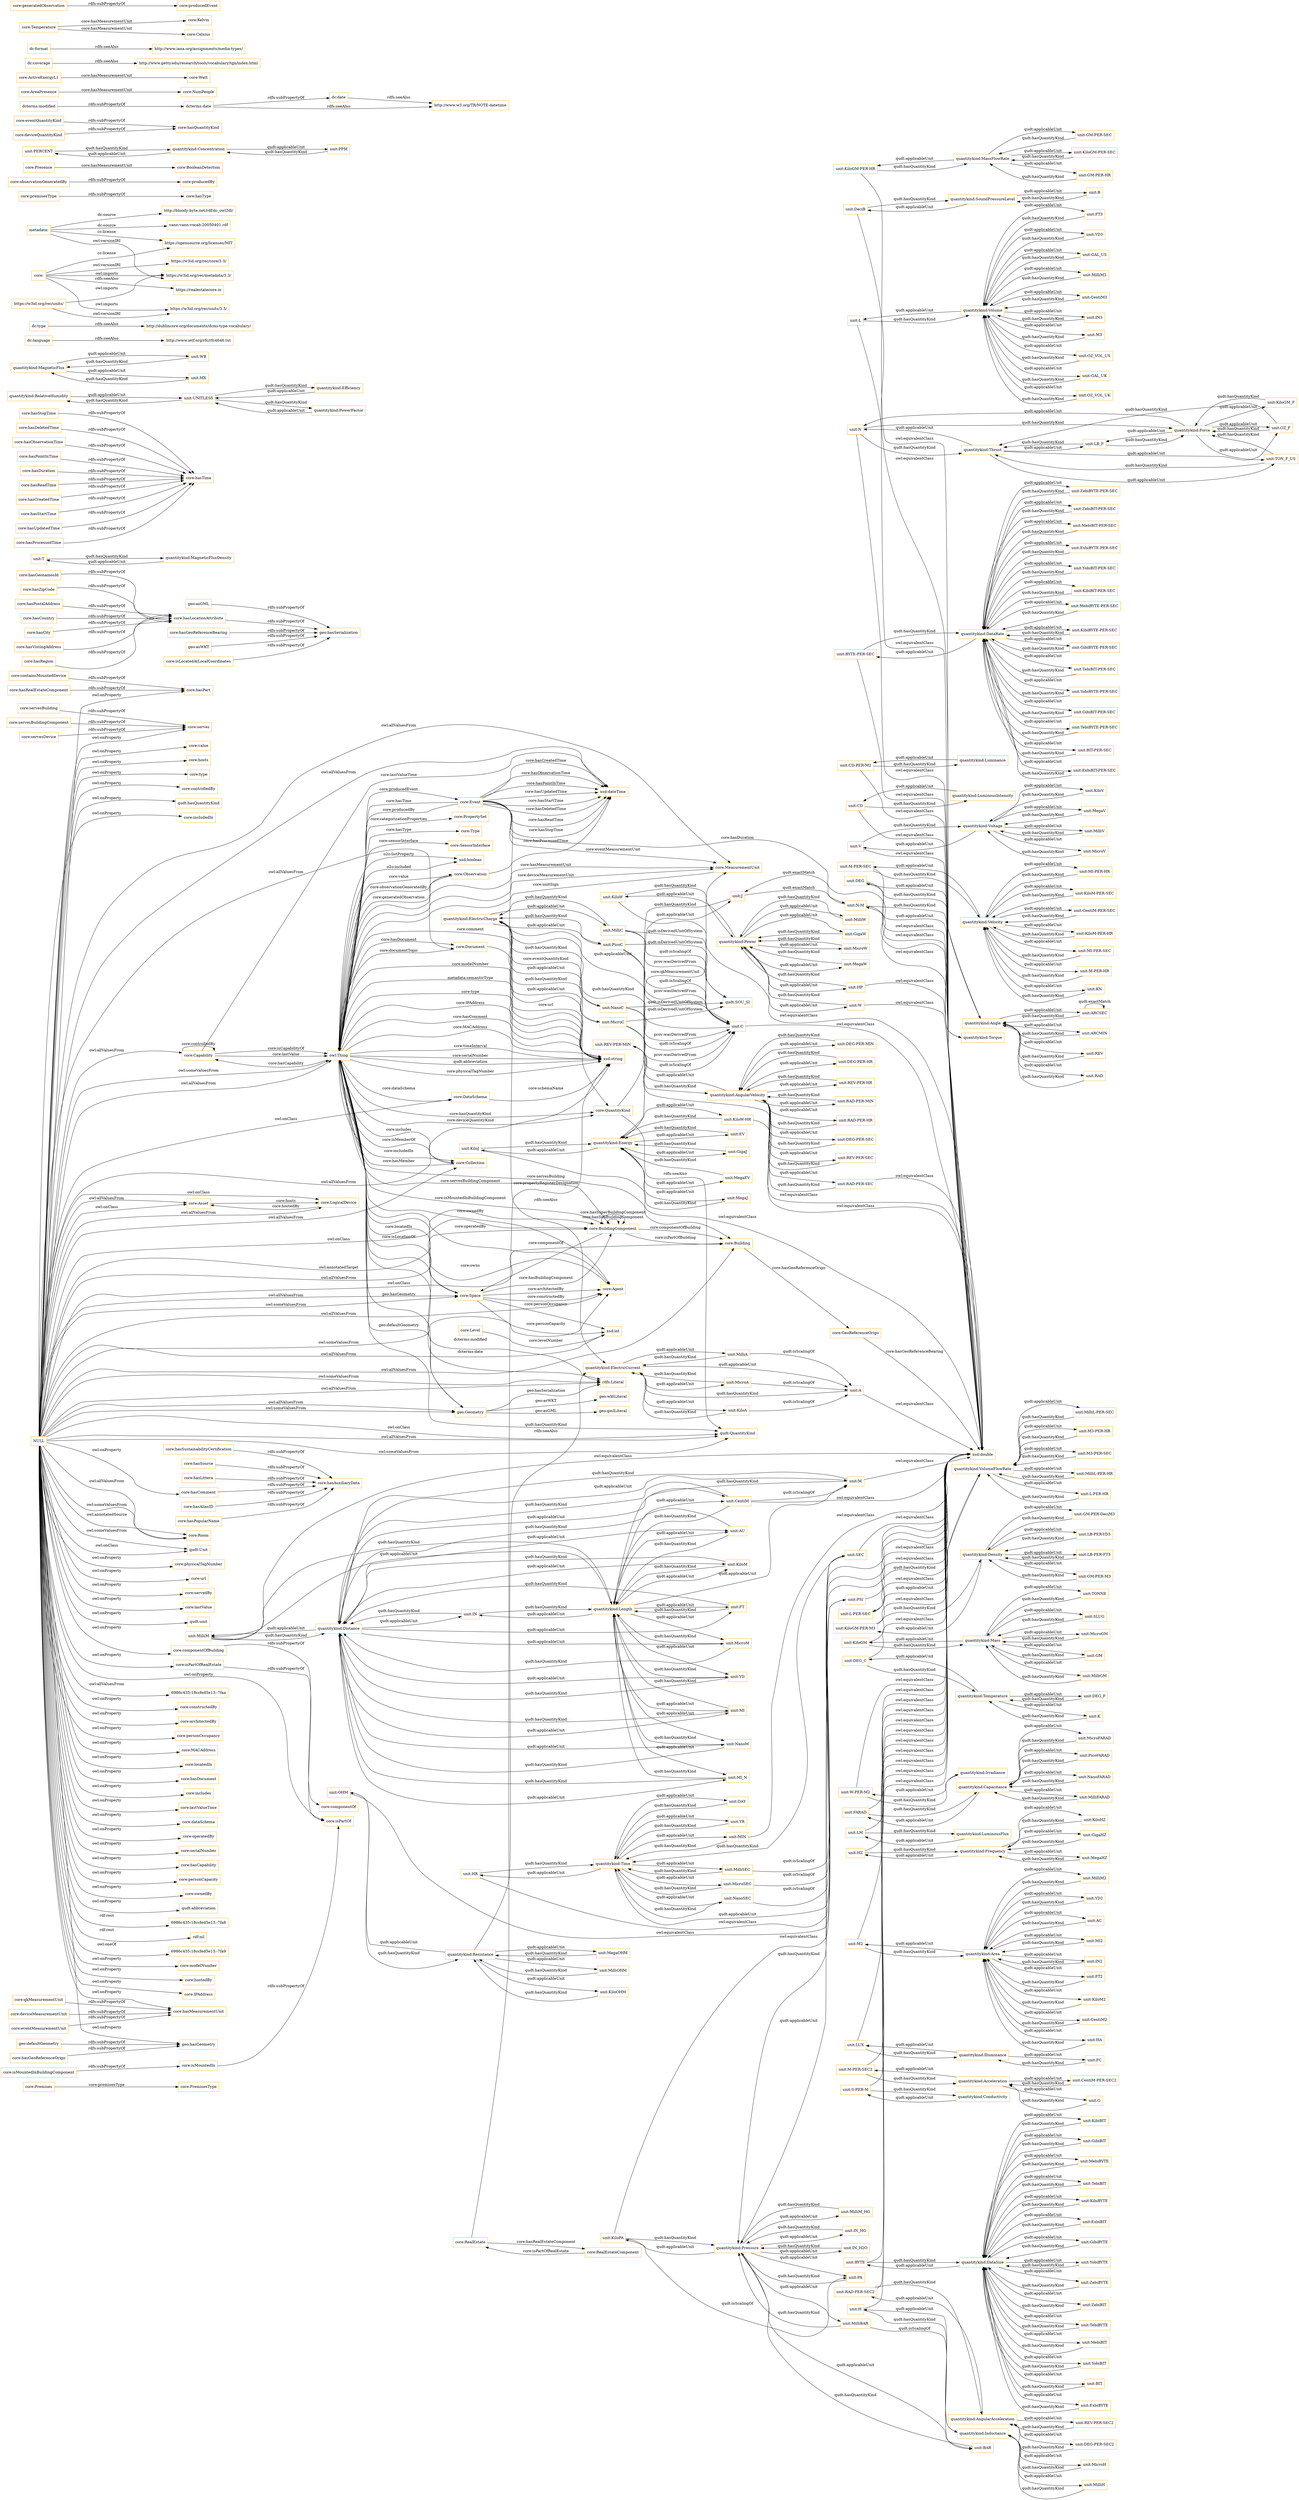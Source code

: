 digraph ar2dtool_diagram { 
rankdir=LR;
size="1501"
node [shape = rectangle, color="orange"]; "core:Premises" "core:Capability" "core:Observation" "core:Asset" "core:Level" "core:RealEstateComponent" "core:PropertySet" "core:Space" "geo:Geometry" "core:Type" "core:Building" "core:RealEstate" "core:Event" "core:GeoReferenceOrigo" "core:DataSchema" "core:BuildingComponent" "core:PremisesType" "core:LogicalDevice" "core:MeasurementUnit" "core:Agent" "core:Collection" "core:Room" "core:QuantityKind" "core:SensorInterface" "core:Document" "qudt:Unit" "qudt:QuantityKind" ; /*classes style*/
	"geo:asGML" -> "geo:hasSerialization" [ label = "rdfs:subPropertyOf" ];
	"unit:FC" -> "quantitykind:Illuminance" [ label = "qudt:hasQuantityKind" ];
	"unit:IN" -> "quantitykind:Distance" [ label = "qudt:hasQuantityKind" ];
	"unit:IN" -> "quantitykind:Length" [ label = "qudt:hasQuantityKind" ];
	"unit:REV" -> "quantitykind:Angle" [ label = "qudt:hasQuantityKind" ];
	"unit:MI-PER-SEC" -> "quantitykind:Velocity" [ label = "qudt:hasQuantityKind" ];
	"unit:T" -> "quantitykind:MagneticFluxDensity" [ label = "qudt:hasQuantityKind" ];
	"core:hasStopTime" -> "core:hasTime" [ label = "rdfs:subPropertyOf" ];
	"unit:GigaJ" -> "quantitykind:Energy" [ label = "qudt:hasQuantityKind" ];
	"core:hasGeonamesId" -> "core:hasLocationAttribute" [ label = "rdfs:subPropertyOf" ];
	"core:containsMountedDevice" -> "core:hasPart" [ label = "rdfs:subPropertyOf" ];
	"unit:YobiBIT" -> "quantitykind:DataSize" [ label = "qudt:hasQuantityKind" ];
	"unit:TebiBYTE-PER-SEC" -> "quantitykind:DataRate" [ label = "qudt:hasQuantityKind" ];
	"quantitykind:RelativeHumidity" -> "unit:UNITLESS" [ label = "qudt:applicableUnit" ];
	"unit:GAL_US" -> "quantitykind:Volume" [ label = "qudt:hasQuantityKind" ];
	"unit:BIT-PER-SEC" -> "quantitykind:DataRate" [ label = "qudt:hasQuantityKind" ];
	"unit:KiloGM-PER-HR" -> "xsd:double" [ label = "owl:equivalentClass" ];
	"unit:KiloGM-PER-HR" -> "quantitykind:MassFlowRate" [ label = "qudt:hasQuantityKind" ];
	"core:hasDeletedTime" -> "core:hasTime" [ label = "rdfs:subPropertyOf" ];
	"unit:REV-PER-SEC2" -> "quantitykind:AngularAcceleration" [ label = "qudt:hasQuantityKind" ];
	"unit:DEG_F" -> "quantitykind:Temperature" [ label = "qudt:hasQuantityKind" ];
	"core:hasObservationTime" -> "core:hasTime" [ label = "rdfs:subPropertyOf" ];
	"quantitykind:SoundPressureLevel" -> "unit:B" [ label = "qudt:applicableUnit" ];
	"quantitykind:SoundPressureLevel" -> "unit:DeciB" [ label = "qudt:applicableUnit" ];
	"core:servesBuildingComponent" -> "core:serves" [ label = "rdfs:subPropertyOf" ];
	"unit:RAD" -> "quantitykind:Angle" [ label = "qudt:hasQuantityKind" ];
	"unit:MilliM3" -> "quantitykind:Volume" [ label = "qudt:hasQuantityKind" ];
	"core:hasLittera" -> "core:hasAuxiliaryData" [ label = "rdfs:subPropertyOf" ];
	"quantitykind:Volume" -> "unit:CentiM3" [ label = "qudt:applicableUnit" ];
	"quantitykind:Volume" -> "unit:MilliM3" [ label = "qudt:applicableUnit" ];
	"quantitykind:Volume" -> "unit:IN3" [ label = "qudt:applicableUnit" ];
	"quantitykind:Volume" -> "unit:M3" [ label = "qudt:applicableUnit" ];
	"quantitykind:Volume" -> "unit:OZ_VOL_US" [ label = "qudt:applicableUnit" ];
	"quantitykind:Volume" -> "unit:GAL_UK" [ label = "qudt:applicableUnit" ];
	"quantitykind:Volume" -> "unit:OZ_VOL_UK" [ label = "qudt:applicableUnit" ];
	"quantitykind:Volume" -> "unit:FT3" [ label = "qudt:applicableUnit" ];
	"quantitykind:Volume" -> "unit:L" [ label = "qudt:applicableUnit" ];
	"quantitykind:Volume" -> "unit:GAL_US" [ label = "qudt:applicableUnit" ];
	"quantitykind:Volume" -> "unit:YD3" [ label = "qudt:applicableUnit" ];
	"unit:HR" -> "xsd:double" [ label = "owl:equivalentClass" ];
	"unit:HR" -> "quantitykind:Time" [ label = "qudt:hasQuantityKind" ];
	"quantitykind:Thrust" -> "unit:N" [ label = "qudt:applicableUnit" ];
	"quantitykind:Thrust" -> "unit:TON_F_US" [ label = "qudt:applicableUnit" ];
	"quantitykind:Thrust" -> "unit:OZ_F" [ label = "qudt:applicableUnit" ];
	"quantitykind:Thrust" -> "unit:LB_F" [ label = "qudt:applicableUnit" ];
	"unit:OZ_VOL_UK" -> "quantitykind:Volume" [ label = "qudt:hasQuantityKind" ];
	"quantitykind:MagneticFlux" -> "unit:WB" [ label = "qudt:applicableUnit" ];
	"quantitykind:MagneticFlux" -> "unit:MX" [ label = "qudt:applicableUnit" ];
	"quantitykind:MagneticFluxDensity" -> "unit:T" [ label = "qudt:applicableUnit" ];
	"dc:language" -> "http://www.ietf.org/rfc/rfc4646.txt" [ label = "rdfs:seeAlso" ];
	"unit:BIT" -> "quantitykind:DataSize" [ label = "qudt:hasQuantityKind" ];
	"unit:WB" -> "quantitykind:MagneticFlux" [ label = "qudt:hasQuantityKind" ];
	"unit:DEG-PER-SEC" -> "quantitykind:AngularVelocity" [ label = "qudt:hasQuantityKind" ];
	"unit:FT" -> "quantitykind:Length" [ label = "qudt:hasQuantityKind" ];
	"unit:FT" -> "quantitykind:Distance" [ label = "qudt:hasQuantityKind" ];
	"unit:SEC" -> "xsd:double" [ label = "owl:equivalentClass" ];
	"unit:SEC" -> "quantitykind:Time" [ label = "qudt:hasQuantityKind" ];
	"core:hasZipCode" -> "core:hasLocationAttribute" [ label = "rdfs:subPropertyOf" ];
	"unit:KiloJ" -> "quantitykind:Energy" [ label = "qudt:hasQuantityKind" ];
	"unit:KiloJ" -> "xsd:double" [ label = "owl:equivalentClass" ];
	"unit:ExbiBYTE" -> "quantitykind:DataSize" [ label = "qudt:hasQuantityKind" ];
	"core:hasComment" -> "core:hasAuxiliaryData" [ label = "rdfs:subPropertyOf" ];
	"quantitykind:Resistance" -> "unit:OHM" [ label = "qudt:applicableUnit" ];
	"quantitykind:Resistance" -> "unit:MilliOHM" [ label = "qudt:applicableUnit" ];
	"quantitykind:Resistance" -> "unit:KiloOHM" [ label = "qudt:applicableUnit" ];
	"quantitykind:Resistance" -> "quantitykind:ElectricCurrent" [ label = "rdfs:seeAlso" ];
	"quantitykind:Resistance" -> "unit:MegaOHM" [ label = "qudt:applicableUnit" ];
	"unit:N-M" -> "xsd:double" [ label = "owl:equivalentClass" ];
	"unit:N-M" -> "quantitykind:Torque" [ label = "qudt:hasQuantityKind" ];
	"unit:N-M" -> "unit:J" [ label = "qudt:exactMatch" ];
	"unit:MegaJ" -> "quantitykind:Energy" [ label = "qudt:hasQuantityKind" ];
	"dc:type" -> "http://dublincore.org/documents/dcmi-type-vocabulary/" [ label = "rdfs:seeAlso" ];
	"unit:M-PER-HR" -> "quantitykind:Velocity" [ label = "qudt:hasQuantityKind" ];
	"quantitykind:Efficiency" -> "unit:UNITLESS" [ label = "qudt:applicableUnit" ];
	"quantitykind:Power" -> "unit:KiloW" [ label = "qudt:applicableUnit" ];
	"quantitykind:Power" -> "unit:MicroW" [ label = "qudt:applicableUnit" ];
	"quantitykind:Power" -> "unit:MegaW" [ label = "qudt:applicableUnit" ];
	"quantitykind:Power" -> "unit:W" [ label = "qudt:applicableUnit" ];
	"quantitykind:Power" -> "unit:GigaW" [ label = "qudt:applicableUnit" ];
	"quantitykind:Power" -> "unit:MilliW" [ label = "qudt:applicableUnit" ];
	"quantitykind:Power" -> "unit:HP" [ label = "qudt:applicableUnit" ];
	"unit:LB_F" -> "quantitykind:Force" [ label = "qudt:hasQuantityKind" ];
	"unit:LB_F" -> "quantitykind:Thrust" [ label = "qudt:hasQuantityKind" ];
	"unit:BYTE-PER-SEC" -> "quantitykind:DataRate" [ label = "qudt:hasQuantityKind" ];
	"unit:BYTE-PER-SEC" -> "xsd:double" [ label = "owl:equivalentClass" ];
	"core:hasPostalAddress" -> "core:hasLocationAttribute" [ label = "rdfs:subPropertyOf" ];
	"unit:IN_HG" -> "quantitykind:Pressure" [ label = "qudt:hasQuantityKind" ];
	"unit:IN_H2O" -> "quantitykind:Pressure" [ label = "qudt:hasQuantityKind" ];
	"metadata:" -> "https://opensource.org/licenses/MIT" [ label = "cc:license" ];
	"metadata:" -> "http://bloody-byte.net/rdf/dc_owl2dl/" [ label = "dc:source" ];
	"metadata:" -> "https://w3id.org/rec/metadata/3.3/" [ label = "owl:versionIRI" ];
	"metadata:" -> "vann:vann-vocab-20050401.rdf" [ label = "dc:source" ];
	"core:hasPointInTime" -> "core:hasTime" [ label = "rdfs:subPropertyOf" ];
	"quantitykind:Luminance" -> "unit:CD-PER-M2" [ label = "qudt:applicableUnit" ];
	"core:qkMeasurementUnit" -> "core:hasMeasurementUnit" [ label = "rdfs:subPropertyOf" ];
	"core:premisesType" -> "core:hasType" [ label = "rdfs:subPropertyOf" ];
	"core:observationGeneratedBy" -> "core:producedBy" [ label = "rdfs:subPropertyOf" ];
	"unit:J" -> "quantitykind:Energy" [ label = "qudt:hasQuantityKind" ];
	"unit:J" -> "unit:N-M" [ label = "qudt:exactMatch" ];
	"unit:CD" -> "quantitykind:LuminousIntensity" [ label = "qudt:hasQuantityKind" ];
	"unit:CD" -> "xsd:double" [ label = "owl:equivalentClass" ];
	"unit:ExbiBIT-PER-SEC" -> "quantitykind:DataRate" [ label = "qudt:hasQuantityKind" ];
	"quantitykind:Voltage" -> "unit:V" [ label = "qudt:applicableUnit" ];
	"quantitykind:Voltage" -> "unit:MilliV" [ label = "qudt:applicableUnit" ];
	"quantitykind:Voltage" -> "unit:MicroV" [ label = "qudt:applicableUnit" ];
	"quantitykind:Voltage" -> "unit:KiloV" [ label = "qudt:applicableUnit" ];
	"quantitykind:Voltage" -> "unit:MegaV" [ label = "qudt:applicableUnit" ];
	"unit:M-PER-SEC" -> "quantitykind:Velocity" [ label = "qudt:hasQuantityKind" ];
	"unit:M-PER-SEC" -> "xsd:double" [ label = "owl:equivalentClass" ];
	"unit:MI2" -> "quantitykind:Area" [ label = "qudt:hasQuantityKind" ];
	"core:hasGeoReferenceBearing" -> "geo:hasSerialization" [ label = "rdfs:subPropertyOf" ];
	"unit:DEG" -> "quantitykind:Angle" [ label = "qudt:hasQuantityKind" ];
	"unit:DEG" -> "xsd:double" [ label = "owl:equivalentClass" ];
	"unit:LB-PER-FT3" -> "quantitykind:Density" [ label = "qudt:hasQuantityKind" ];
	"unit:MicroGM" -> "quantitykind:Mass" [ label = "qudt:hasQuantityKind" ];
	"unit:MicroV" -> "quantitykind:Voltage" [ label = "qudt:hasQuantityKind" ];
	"unit:IN2" -> "quantitykind:Area" [ label = "qudt:hasQuantityKind" ];
	"core:deviceMeasurementUnit" -> "core:hasMeasurementUnit" [ label = "rdfs:subPropertyOf" ];
	"core:hasDuration" -> "core:hasTime" [ label = "rdfs:subPropertyOf" ];
	"unit:REV-PER-SEC" -> "quantitykind:AngularVelocity" [ label = "qudt:hasQuantityKind" ];
	"core:hasCountry" -> "core:hasLocationAttribute" [ label = "rdfs:subPropertyOf" ];
	"core:hasCity" -> "core:hasLocationAttribute" [ label = "rdfs:subPropertyOf" ];
	"unit:L-PER-SEC" -> "xsd:double" [ label = "owl:equivalentClass" ];
	"unit:L-PER-SEC" -> "quantitykind:VolumeFlowRate" [ label = "qudt:hasQuantityKind" ];
	"quantitykind:Density" -> "unit:GM-PER-M3" [ label = "qudt:applicableUnit" ];
	"quantitykind:Density" -> "unit:LB-PER-FT3" [ label = "qudt:applicableUnit" ];
	"quantitykind:Density" -> "unit:GM-PER-DeciM3" [ label = "qudt:applicableUnit" ];
	"quantitykind:Density" -> "unit:LB-PER-YD3" [ label = "qudt:applicableUnit" ];
	"quantitykind:Density" -> "unit:KiloGM-PER-M3" [ label = "qudt:applicableUnit" ];
	"quantitykind:Mass" -> "unit:KiloGM" [ label = "qudt:applicableUnit" ];
	"quantitykind:Mass" -> "unit:GM" [ label = "qudt:applicableUnit" ];
	"quantitykind:Mass" -> "unit:MicroGM" [ label = "qudt:applicableUnit" ];
	"quantitykind:Mass" -> "unit:MilliGM" [ label = "qudt:applicableUnit" ];
	"quantitykind:Mass" -> "unit:TONNE" [ label = "qudt:applicableUnit" ];
	"quantitykind:Mass" -> "unit:SLUG" [ label = "qudt:applicableUnit" ];
	"unit:KibiBIT" -> "quantitykind:DataSize" [ label = "qudt:hasQuantityKind" ];
	"unit:PA" -> "quantitykind:Pressure" [ label = "qudt:hasQuantityKind" ];
	"core:hasReadTime" -> "core:hasTime" [ label = "rdfs:subPropertyOf" ];
	"unit:DEG-PER-SEC2" -> "quantitykind:AngularAcceleration" [ label = "qudt:hasQuantityKind" ];
	"quantitykind:Time" -> "unit:MilliSEC" [ label = "qudt:applicableUnit" ];
	"quantitykind:Time" -> "unit:SEC" [ label = "qudt:applicableUnit" ];
	"quantitykind:Time" -> "unit:DAY" [ label = "qudt:applicableUnit" ];
	"quantitykind:Time" -> "unit:MicroSEC" [ label = "qudt:applicableUnit" ];
	"quantitykind:Time" -> "unit:HR" [ label = "qudt:applicableUnit" ];
	"quantitykind:Time" -> "unit:MIN" [ label = "qudt:applicableUnit" ];
	"quantitykind:Time" -> "unit:YR" [ label = "qudt:applicableUnit" ];
	"quantitykind:Time" -> "unit:NanoSEC" [ label = "qudt:applicableUnit" ];
	"core:hasCreatedTime" -> "core:hasTime" [ label = "rdfs:subPropertyOf" ];
	"unit:KiloV" -> "quantitykind:Voltage" [ label = "qudt:hasQuantityKind" ];
	"core:" -> "https://realestatecore.io" [ label = "rdfs:seeAlso" ];
	"core:" -> "https://w3id.org/rec/units/3.3/" [ label = "owl:imports" ];
	"core:" -> "https://w3id.org/rec/metadata/3.3/" [ label = "owl:imports" ];
	"core:" -> "https://w3id.org/rec/core/3.3/" [ label = "owl:versionIRI" ];
	"core:" -> "https://opensource.org/licenses/MIT" [ label = "cc:license" ];
	"unit:GibiBIT" -> "quantitykind:DataSize" [ label = "qudt:hasQuantityKind" ];
	"unit:DEG-PER-MIN" -> "quantitykind:AngularVelocity" [ label = "qudt:hasQuantityKind" ];
	"unit:ZebiBYTE-PER-SEC" -> "quantitykind:DataRate" [ label = "qudt:hasQuantityKind" ];
	"core:Presence" -> "core:BooleanDetection" [ label = "core:hasMeasurementUnit" ];
	"quantitykind:Temperature" -> "unit:K" [ label = "qudt:applicableUnit" ];
	"quantitykind:Temperature" -> "unit:DEG_F" [ label = "qudt:applicableUnit" ];
	"quantitykind:Temperature" -> "unit:DEG_C" [ label = "qudt:applicableUnit" ];
	"unit:KiloPA" -> "xsd:double" [ label = "owl:equivalentClass" ];
	"unit:KiloPA" -> "unit:PA" [ label = "qudt:isScalingOf" ];
	"unit:KiloPA" -> "quantitykind:Pressure" [ label = "qudt:hasQuantityKind" ];
	"unit:MIN" -> "xsd:double" [ label = "owl:equivalentClass" ];
	"unit:MIN" -> "quantitykind:Time" [ label = "qudt:hasQuantityKind" ];
	"unit:ZebiBIT-PER-SEC" -> "quantitykind:DataRate" [ label = "qudt:hasQuantityKind" ];
	"core:hasStartTime" -> "core:hasTime" [ label = "rdfs:subPropertyOf" ];
	"geo:asWKT" -> "geo:hasSerialization" [ label = "rdfs:subPropertyOf" ];
	"quantitykind:AngularVelocity" -> "unit:DEG-PER-SEC" [ label = "qudt:applicableUnit" ];
	"quantitykind:AngularVelocity" -> "unit:REV-PER-MIN" [ label = "qudt:applicableUnit" ];
	"quantitykind:AngularVelocity" -> "unit:RAD-PER-SEC" [ label = "qudt:applicableUnit" ];
	"quantitykind:AngularVelocity" -> "unit:DEG-PER-HR" [ label = "qudt:applicableUnit" ];
	"quantitykind:AngularVelocity" -> "unit:REV-PER-HR" [ label = "qudt:applicableUnit" ];
	"quantitykind:AngularVelocity" -> "unit:RAD-PER-MIN" [ label = "qudt:applicableUnit" ];
	"quantitykind:AngularVelocity" -> "unit:RAD-PER-HR" [ label = "qudt:applicableUnit" ];
	"quantitykind:AngularVelocity" -> "unit:REV-PER-SEC" [ label = "qudt:applicableUnit" ];
	"quantitykind:AngularVelocity" -> "unit:DEG-PER-MIN" [ label = "qudt:applicableUnit" ];
	"unit:KN" -> "quantitykind:Velocity" [ label = "qudt:hasQuantityKind" ];
	"unit:MegaV" -> "quantitykind:Voltage" [ label = "qudt:hasQuantityKind" ];
	"quantitykind:Energy" -> "unit:MegaEV" [ label = "qudt:applicableUnit" ];
	"quantitykind:Energy" -> "unit:GigaJ" [ label = "qudt:applicableUnit" ];
	"quantitykind:Energy" -> "unit:J" [ label = "qudt:applicableUnit" ];
	"quantitykind:Energy" -> "unit:MegaJ" [ label = "qudt:applicableUnit" ];
	"quantitykind:Energy" -> "unit:KiloW-HR" [ label = "qudt:applicableUnit" ];
	"quantitykind:Energy" -> "unit:EV" [ label = "qudt:applicableUnit" ];
	"quantitykind:Energy" -> "unit:KiloJ" [ label = "qudt:applicableUnit" ];
	"https://w3id.org/rec/units/" -> "https://w3id.org/rec/metadata/3.3/" [ label = "owl:imports" ];
	"https://w3id.org/rec/units/" -> "https://w3id.org/rec/units/3.3/" [ label = "owl:versionIRI" ];
	"core:hasRealEstateComponent" -> "core:hasPart" [ label = "rdfs:subPropertyOf" ];
	"unit:YR" -> "quantitykind:Time" [ label = "qudt:hasQuantityKind" ];
	"unit:RAD-PER-SEC" -> "quantitykind:AngularVelocity" [ label = "qudt:hasQuantityKind" ];
	"unit:RAD-PER-SEC" -> "xsd:double" [ label = "owl:equivalentClass" ];
	"unit:M3-PER-SEC" -> "quantitykind:VolumeFlowRate" [ label = "qudt:hasQuantityKind" ];
	"unit:K" -> "quantitykind:Temperature" [ label = "qudt:hasQuantityKind" ];
	"unit:W-PER-M2" -> "xsd:double" [ label = "owl:equivalentClass" ];
	"unit:W-PER-M2" -> "quantitykind:Irradiance" [ label = "qudt:hasQuantityKind" ];
	"quantitykind:DataRate" -> "unit:MebiBIT-PER-SEC" [ label = "qudt:applicableUnit" ];
	"quantitykind:DataRate" -> "unit:ExbiBYTE-PER-SEC" [ label = "qudt:applicableUnit" ];
	"quantitykind:DataRate" -> "unit:YobiBIT-PER-SEC" [ label = "qudt:applicableUnit" ];
	"quantitykind:DataRate" -> "unit:BIT-PER-SEC" [ label = "qudt:applicableUnit" ];
	"quantitykind:DataRate" -> "unit:TebiBYTE-PER-SEC" [ label = "qudt:applicableUnit" ];
	"quantitykind:DataRate" -> "unit:KibiBIT-PER-SEC" [ label = "qudt:applicableUnit" ];
	"quantitykind:DataRate" -> "unit:MebiBYTE-PER-SEC" [ label = "qudt:applicableUnit" ];
	"quantitykind:DataRate" -> "unit:KibiBYTE-PER-SEC" [ label = "qudt:applicableUnit" ];
	"quantitykind:DataRate" -> "unit:GibiBYTE-PER-SEC" [ label = "qudt:applicableUnit" ];
	"quantitykind:DataRate" -> "unit:TebiBIT-PER-SEC" [ label = "qudt:applicableUnit" ];
	"quantitykind:DataRate" -> "unit:ZebiBIT-PER-SEC" [ label = "qudt:applicableUnit" ];
	"quantitykind:DataRate" -> "unit:YobiBYTE-PER-SEC" [ label = "qudt:applicableUnit" ];
	"quantitykind:DataRate" -> "unit:GibiBIT-PER-SEC" [ label = "qudt:applicableUnit" ];
	"quantitykind:DataRate" -> "unit:BYTE-PER-SEC" [ label = "qudt:applicableUnit" ];
	"quantitykind:DataRate" -> "unit:ZebiBYTE-PER-SEC" [ label = "qudt:applicableUnit" ];
	"quantitykind:DataRate" -> "unit:ExbiBIT-PER-SEC" [ label = "qudt:applicableUnit" ];
	"unit:MI-PER-HR" -> "quantitykind:Velocity" [ label = "qudt:hasQuantityKind" ];
	"unit:V" -> "quantitykind:Voltage" [ label = "qudt:hasQuantityKind" ];
	"unit:V" -> "xsd:double" [ label = "owl:equivalentClass" ];
	"unit:GM-PER-SEC" -> "quantitykind:MassFlowRate" [ label = "qudt:hasQuantityKind" ];
	"unit:GM-PER-M3" -> "quantitykind:Density" [ label = "qudt:hasQuantityKind" ];
	"unit:GM-PER-DeciM3" -> "quantitykind:Density" [ label = "qudt:hasQuantityKind" ];
	"quantitykind:Length" -> "unit:MicroM" [ label = "qudt:applicableUnit" ];
	"quantitykind:Length" -> "unit:YD" [ label = "qudt:applicableUnit" ];
	"quantitykind:Length" -> "unit:MilliM" [ label = "qudt:applicableUnit" ];
	"quantitykind:Length" -> "unit:M" [ label = "qudt:applicableUnit" ];
	"quantitykind:Length" -> "unit:MI" [ label = "qudt:applicableUnit" ];
	"quantitykind:Length" -> "unit:FT" [ label = "qudt:applicableUnit" ];
	"quantitykind:Length" -> "unit:NanoM" [ label = "qudt:applicableUnit" ];
	"quantitykind:Length" -> "unit:CentiM" [ label = "qudt:applicableUnit" ];
	"quantitykind:Length" -> "unit:IN" [ label = "qudt:applicableUnit" ];
	"quantitykind:Length" -> "unit:MI_N" [ label = "qudt:applicableUnit" ];
	"quantitykind:Length" -> "unit:AU" [ label = "qudt:applicableUnit" ];
	"quantitykind:Length" -> "unit:KiloM" [ label = "qudt:applicableUnit" ];
	"unit:GigaW" -> "quantitykind:Power" [ label = "qudt:hasQuantityKind" ];
	"unit:MicroA" -> "quantitykind:ElectricCurrent" [ label = "qudt:hasQuantityKind" ];
	"unit:MicroA" -> "unit:A" [ label = "qudt:isScalingOf" ];
	"unit:KiloGM-PER-SEC" -> "quantitykind:MassFlowRate" [ label = "qudt:hasQuantityKind" ];
	"unit:MebiBYTE" -> "quantitykind:DataSize" [ label = "qudt:hasQuantityKind" ];
	"quantitykind:Capacitance" -> "unit:NanoFARAD" [ label = "qudt:applicableUnit" ];
	"quantitykind:Capacitance" -> "unit:MilliFARAD" [ label = "qudt:applicableUnit" ];
	"quantitykind:Capacitance" -> "unit:FARAD" [ label = "qudt:applicableUnit" ];
	"quantitykind:Capacitance" -> "unit:MicroFARAD" [ label = "qudt:applicableUnit" ];
	"quantitykind:Capacitance" -> "unit:PicoFARAD" [ label = "qudt:applicableUnit" ];
	"core:hasGeoReferenceOrigo" -> "geo:hasGeometry" [ label = "rdfs:subPropertyOf" ];
	"unit:ARCSEC" -> "unit:ARCSEC" [ label = "qudt:exactMatch" ];
	"unit:ARCSEC" -> "quantitykind:Angle" [ label = "qudt:hasQuantityKind" ];
	"unit:MilliV" -> "quantitykind:Voltage" [ label = "qudt:hasQuantityKind" ];
	"unit:PERCENT" -> "quantitykind:Concentration" [ label = "qudt:hasQuantityKind" ];
	"unit:MicroW" -> "quantitykind:Power" [ label = "qudt:hasQuantityKind" ];
	"unit:IN3" -> "quantitykind:Volume" [ label = "qudt:hasQuantityKind" ];
	"unit:SLUG" -> "quantitykind:Mass" [ label = "qudt:hasQuantityKind" ];
	"unit:MicroSEC" -> "unit:SEC" [ label = "qudt:isScalingOf" ];
	"unit:MicroSEC" -> "quantitykind:Time" [ label = "qudt:hasQuantityKind" ];
	"unit:MilliL-PER-HR" -> "quantitykind:VolumeFlowRate" [ label = "qudt:hasQuantityKind" ];
	"unit:BAR" -> "quantitykind:Pressure" [ label = "qudt:hasQuantityKind" ];
	"unit:TebiBIT" -> "quantitykind:DataSize" [ label = "qudt:hasQuantityKind" ];
	"unit:NanoSEC" -> "quantitykind:Time" [ label = "qudt:hasQuantityKind" ];
	"unit:NanoSEC" -> "unit:SEC" [ label = "qudt:isScalingOf" ];
	"core:eventQuantityKind" -> "core:hasQuantityKind" [ label = "rdfs:subPropertyOf" ];
	"unit:L-PER-HR" -> "quantitykind:VolumeFlowRate" [ label = "qudt:hasQuantityKind" ];
	"unit:MilliM_HG" -> "quantitykind:Pressure" [ label = "qudt:hasQuantityKind" ];
	"unit:DEG-PER-HR" -> "quantitykind:AngularVelocity" [ label = "qudt:hasQuantityKind" ];
	"quantitykind:VolumeFlowRate" -> "unit:MilliL-PER-SEC" [ label = "qudt:applicableUnit" ];
	"quantitykind:VolumeFlowRate" -> "unit:L-PER-SEC" [ label = "qudt:applicableUnit" ];
	"quantitykind:VolumeFlowRate" -> "unit:MilliL-PER-HR" [ label = "qudt:applicableUnit" ];
	"quantitykind:VolumeFlowRate" -> "unit:M3-PER-SEC" [ label = "qudt:applicableUnit" ];
	"quantitykind:VolumeFlowRate" -> "unit:M3-PER-HR" [ label = "qudt:applicableUnit" ];
	"quantitykind:VolumeFlowRate" -> "unit:L-PER-HR" [ label = "qudt:applicableUnit" ];
	"unit:REV-PER-MIN" -> "xsd:double" [ label = "owl:equivalentClass" ];
	"unit:REV-PER-MIN" -> "quantitykind:AngularVelocity" [ label = "qudt:hasQuantityKind" ];
	"unit:UNITLESS" -> "quantitykind:PowerFactor" [ label = "qudt:hasQuantityKind" ];
	"unit:UNITLESS" -> "quantitykind:Efficiency" [ label = "qudt:hasQuantityKind" ];
	"unit:UNITLESS" -> "quantitykind:RelativeHumidity" [ label = "qudt:hasQuantityKind" ];
	"unit:MI_N" -> "quantitykind:Length" [ label = "qudt:hasQuantityKind" ];
	"unit:MI_N" -> "quantitykind:Distance" [ label = "qudt:hasQuantityKind" ];
	"unit:REV-PER-HR" -> "quantitykind:AngularVelocity" [ label = "qudt:hasQuantityKind" ];
	"unit:MilliSEC" -> "unit:SEC" [ label = "qudt:isScalingOf" ];
	"unit:MilliSEC" -> "quantitykind:Time" [ label = "qudt:hasQuantityKind" ];
	"unit:ExbiBYTE-PER-SEC" -> "quantitykind:DataRate" [ label = "qudt:hasQuantityKind" ];
	"unit:KibiBYTE" -> "quantitykind:DataSize" [ label = "qudt:hasQuantityKind" ];
	"dcterms:date" -> "dc:date" [ label = "rdfs:subPropertyOf" ];
	"dcterms:date" -> "http://www.w3.org/TR/NOTE-datetime" [ label = "rdfs:seeAlso" ];
	"unit:KiloA" -> "quantitykind:ElectricCurrent" [ label = "qudt:hasQuantityKind" ];
	"unit:KiloA" -> "unit:A" [ label = "qudt:isScalingOf" ];
	"core:AreaPresence" -> "core:NumPeople" [ label = "core:hasMeasurementUnit" ];
	"unit:MX" -> "quantitykind:MagneticFlux" [ label = "qudt:hasQuantityKind" ];
	"unit:KiloW" -> "xsd:double" [ label = "owl:equivalentClass" ];
	"unit:KiloW" -> "quantitykind:Power" [ label = "qudt:hasQuantityKind" ];
	"unit:FT2" -> "quantitykind:Area" [ label = "qudt:hasQuantityKind" ];
	"unit:GM" -> "quantitykind:Mass" [ label = "qudt:hasQuantityKind" ];
	"core:hasUpdatedTime" -> "core:hasTime" [ label = "rdfs:subPropertyOf" ];
	"quantitykind:LuminousFlux" -> "unit:LM" [ label = "qudt:applicableUnit" ];
	"unit:NanoFARAD" -> "quantitykind:Capacitance" [ label = "qudt:hasQuantityKind" ];
	"unit:CentiM-PER-SEC2" -> "quantitykind:Acceleration" [ label = "qudt:hasQuantityKind" ];
	"unit:TONNE" -> "quantitykind:Mass" [ label = "qudt:hasQuantityKind" ];
	"unit:DEG_C" -> "quantitykind:Temperature" [ label = "qudt:hasQuantityKind" ];
	"unit:DEG_C" -> "xsd:double" [ label = "owl:equivalentClass" ];
	"geo:defaultGeometry" -> "geo:hasGeometry" [ label = "rdfs:subPropertyOf" ];
	"unit:GibiBIT-PER-SEC" -> "quantitykind:DataRate" [ label = "qudt:hasQuantityKind" ];
	"unit:MegaW" -> "quantitykind:Power" [ label = "qudt:hasQuantityKind" ];
	"unit:PPM" -> "quantitykind:Concentration" [ label = "qudt:hasQuantityKind" ];
	"core:ActiveEnergyL1" -> "core:Watt" [ label = "core:hasMeasurementUnit" ];
	"unit:LB-PER-YD3" -> "quantitykind:Density" [ label = "qudt:hasQuantityKind" ];
	"unit:KiloOHM" -> "quantitykind:Resistance" [ label = "qudt:hasQuantityKind" ];
	"unit:KiloM-PER-SEC" -> "quantitykind:Velocity" [ label = "qudt:hasQuantityKind" ];
	"unit:HZ" -> "xsd:double" [ label = "owl:equivalentClass" ];
	"unit:HZ" -> "quantitykind:Frequency" [ label = "qudt:hasQuantityKind" ];
	"unit:OZ_VOL_US" -> "quantitykind:Volume" [ label = "qudt:hasQuantityKind" ];
	"unit:FARAD" -> "quantitykind:Capacitance" [ label = "qudt:hasQuantityKind" ];
	"unit:FARAD" -> "xsd:double" [ label = "owl:equivalentClass" ];
	"unit:A" -> "xsd:double" [ label = "owl:equivalentClass" ];
	"unit:A" -> "quantitykind:ElectricCurrent" [ label = "qudt:hasQuantityKind" ];
	"core:servesDevice" -> "core:serves" [ label = "rdfs:subPropertyOf" ];
	"unit:ExbiBIT" -> "quantitykind:DataSize" [ label = "qudt:hasQuantityKind" ];
	"unit:M2" -> "xsd:double" [ label = "owl:equivalentClass" ];
	"unit:M2" -> "quantitykind:Area" [ label = "qudt:hasQuantityKind" ];
	"unit:LUX" -> "quantitykind:Illuminance" [ label = "qudt:hasQuantityKind" ];
	"unit:LUX" -> "xsd:double" [ label = "owl:equivalentClass" ];
	"quantitykind:Acceleration" -> "unit:G" [ label = "qudt:applicableUnit" ];
	"quantitykind:Acceleration" -> "unit:CentiM-PER-SEC2" [ label = "qudt:applicableUnit" ];
	"quantitykind:Acceleration" -> "unit:M-PER-SEC2" [ label = "qudt:applicableUnit" ];
	"unit:KiloW-HR" -> "xsd:double" [ label = "owl:equivalentClass" ];
	"unit:KiloW-HR" -> "quantitykind:Energy" [ label = "qudt:hasQuantityKind" ];
	"unit:KiloGM" -> "xsd:double" [ label = "owl:equivalentClass" ];
	"unit:KiloGM" -> "quantitykind:Mass" [ label = "qudt:hasQuantityKind" ];
	"unit:L" -> "xsd:double" [ label = "owl:equivalentClass" ];
	"unit:L" -> "quantitykind:Volume" [ label = "qudt:hasQuantityKind" ];
	"core:hasLocationAttribute" -> "geo:hasSerialization" [ label = "rdfs:subPropertyOf" ];
	"quantitykind:Angle" -> "unit:RAD" [ label = "qudt:applicableUnit" ];
	"quantitykind:Angle" -> "unit:REV" [ label = "qudt:applicableUnit" ];
	"quantitykind:Angle" -> "unit:DEG" [ label = "qudt:applicableUnit" ];
	"quantitykind:Angle" -> "unit:ARCSEC" [ label = "qudt:applicableUnit" ];
	"quantitykind:Angle" -> "unit:ARCMIN" [ label = "qudt:applicableUnit" ];
	"unit:S-PER-M" -> "quantitykind:Conductivity" [ label = "qudt:hasQuantityKind" ];
	"unit:S-PER-M" -> "xsd:double" [ label = "owl:equivalentClass" ];
	"core:deviceQuantityKind" -> "core:hasQuantityKind" [ label = "rdfs:subPropertyOf" ];
	"unit:W" -> "xsd:double" [ label = "owl:equivalentClass" ];
	"unit:W" -> "quantitykind:Power" [ label = "qudt:hasQuantityKind" ];
	"core:componentOfBuilding" -> "core:componentOf" [ label = "rdfs:subPropertyOf" ];
	"unit:RAD-PER-MIN" -> "quantitykind:AngularVelocity" [ label = "qudt:hasQuantityKind" ];
	"unit:GAL_UK" -> "quantitykind:Volume" [ label = "qudt:hasQuantityKind" ];
	"core:eventMeasurementUnit" -> "core:hasMeasurementUnit" [ label = "rdfs:subPropertyOf" ];
	"unit:MilliA" -> "quantitykind:ElectricCurrent" [ label = "qudt:hasQuantityKind" ];
	"unit:MilliA" -> "unit:A" [ label = "qudt:isScalingOf" ];
	"unit:MilliFARAD" -> "quantitykind:Capacitance" [ label = "qudt:hasQuantityKind" ];
	"quantitykind:Velocity" -> "unit:KiloM-PER-SEC" [ label = "qudt:applicableUnit" ];
	"quantitykind:Velocity" -> "unit:M-PER-HR" [ label = "qudt:applicableUnit" ];
	"quantitykind:Velocity" -> "unit:KN" [ label = "qudt:applicableUnit" ];
	"quantitykind:Velocity" -> "unit:CentiM-PER-SEC" [ label = "qudt:applicableUnit" ];
	"quantitykind:Velocity" -> "unit:MI-PER-SEC" [ label = "qudt:applicableUnit" ];
	"quantitykind:Velocity" -> "unit:MI-PER-HR" [ label = "qudt:applicableUnit" ];
	"quantitykind:Velocity" -> "unit:KiloM-PER-HR" [ label = "qudt:applicableUnit" ];
	"quantitykind:Velocity" -> "unit:M-PER-SEC" [ label = "qudt:applicableUnit" ];
	"unit:KiloHZ" -> "quantitykind:Frequency" [ label = "qudt:hasQuantityKind" ];
	"unit:MicroM" -> "quantitykind:Distance" [ label = "qudt:hasQuantityKind" ];
	"unit:MicroM" -> "quantitykind:Length" [ label = "qudt:hasQuantityKind" ];
	"unit:NanoM" -> "quantitykind:Distance" [ label = "qudt:hasQuantityKind" ];
	"unit:NanoM" -> "quantitykind:Length" [ label = "qudt:hasQuantityKind" ];
	"unit:MebiBIT-PER-SEC" -> "quantitykind:DataRate" [ label = "qudt:hasQuantityKind" ];
	"unit:GibiBYTE-PER-SEC" -> "quantitykind:DataRate" [ label = "qudt:hasQuantityKind" ];
	"unit:MilliW" -> "quantitykind:Power" [ label = "qudt:hasQuantityKind" ];
	"unit:KiloM2" -> "quantitykind:Area" [ label = "qudt:hasQuantityKind" ];
	"unit:CD-PER-M2" -> "xsd:double" [ label = "owl:equivalentClass" ];
	"unit:CD-PER-M2" -> "quantitykind:Luminance" [ label = "qudt:hasQuantityKind" ];
	"unit:TON_F_US" -> "quantitykind:Force" [ label = "qudt:hasQuantityKind" ];
	"unit:TON_F_US" -> "quantitykind:Thrust" [ label = "qudt:hasQuantityKind" ];
	"unit:PicoFARAD" -> "quantitykind:Capacitance" [ label = "qudt:hasQuantityKind" ];
	"quantitykind:Conductivity" -> "unit:S-PER-M" [ label = "qudt:applicableUnit" ];
	"quantitykind:Illuminance" -> "unit:LUX" [ label = "qudt:applicableUnit" ];
	"quantitykind:Illuminance" -> "unit:FC" [ label = "qudt:applicableUnit" ];
	"unit:ARCMIN" -> "quantitykind:Angle" [ label = "qudt:hasQuantityKind" ];
	"unit:OHM" -> "xsd:double" [ label = "owl:equivalentClass" ];
	"unit:OHM" -> "quantitykind:Resistance" [ label = "qudt:hasQuantityKind" ];
	"quantitykind:Concentration" -> "unit:PPM" [ label = "qudt:applicableUnit" ];
	"quantitykind:Concentration" -> "unit:PERCENT" [ label = "qudt:applicableUnit" ];
	"core:hasVistingAddress" -> "core:hasLocationAttribute" [ label = "rdfs:subPropertyOf" ];
	"unit:G" -> "quantitykind:Acceleration" [ label = "qudt:hasQuantityKind" ];
	"quantitykind:Area" -> "unit:CentiM2" [ label = "qudt:applicableUnit" ];
	"quantitykind:Area" -> "unit:HA" [ label = "qudt:applicableUnit" ];
	"quantitykind:Area" -> "unit:FT2" [ label = "qudt:applicableUnit" ];
	"quantitykind:Area" -> "unit:MilliM2" [ label = "qudt:applicableUnit" ];
	"quantitykind:Area" -> "unit:KiloM2" [ label = "qudt:applicableUnit" ];
	"quantitykind:Area" -> "unit:MI2" [ label = "qudt:applicableUnit" ];
	"quantitykind:Area" -> "unit:YD2" [ label = "qudt:applicableUnit" ];
	"quantitykind:Area" -> "unit:IN2" [ label = "qudt:applicableUnit" ];
	"quantitykind:Area" -> "unit:M2" [ label = "qudt:applicableUnit" ];
	"quantitykind:Area" -> "unit:AC" [ label = "qudt:applicableUnit" ];
	"unit:MilliL-PER-SEC" -> "quantitykind:VolumeFlowRate" [ label = "qudt:hasQuantityKind" ];
	"unit:OZ_F" -> "quantitykind:Thrust" [ label = "qudt:hasQuantityKind" ];
	"unit:OZ_F" -> "quantitykind:Force" [ label = "qudt:hasQuantityKind" ];
	"quantitykind:Frequency" -> "unit:GigaHZ" [ label = "qudt:applicableUnit" ];
	"quantitykind:Frequency" -> "unit:KiloHZ" [ label = "qudt:applicableUnit" ];
	"quantitykind:Frequency" -> "unit:MegaHZ" [ label = "qudt:applicableUnit" ];
	"quantitykind:Frequency" -> "unit:HZ" [ label = "qudt:applicableUnit" ];
	"quantitykind:PowerFactor" -> "unit:UNITLESS" [ label = "qudt:applicableUnit" ];
	"unit:MegaHZ" -> "quantitykind:Frequency" [ label = "qudt:hasQuantityKind" ];
	"unit:KiloM" -> "quantitykind:Length" [ label = "qudt:hasQuantityKind" ];
	"unit:KiloM" -> "quantitykind:Distance" [ label = "qudt:hasQuantityKind" ];
	"unit:GibiBYTE" -> "quantitykind:DataSize" [ label = "qudt:hasQuantityKind" ];
	"dc:date" -> "http://www.w3.org/TR/NOTE-datetime" [ label = "rdfs:seeAlso" ];
	"unit:FT3" -> "quantitykind:Volume" [ label = "qudt:hasQuantityKind" ];
	"unit:MicroH" -> "quantitykind:Inductance" [ label = "qudt:hasQuantityKind" ];
	"unit:MebiBYTE-PER-SEC" -> "quantitykind:DataRate" [ label = "qudt:hasQuantityKind" ];
	"unit:AC" -> "quantitykind:Area" [ label = "qudt:hasQuantityKind" ];
	"core:hasAliasID" -> "core:hasAuxiliaryData" [ label = "rdfs:subPropertyOf" ];
	"unit:GigaHZ" -> "quantitykind:Frequency" [ label = "qudt:hasQuantityKind" ];
	"unit:KiloGM-PER-M3" -> "quantitykind:Density" [ label = "qudt:hasQuantityKind" ];
	"unit:KiloGM-PER-M3" -> "xsd:double" [ label = "owl:equivalentClass" ];
	"unit:PicoC" -> "unit:C" [ label = "prov:wasDerivedFrom" ];
	"unit:PicoC" -> "unit:C" [ label = "qudt:isScalingOf" ];
	"unit:PicoC" -> "qudt:SOU_SI" [ label = "qudt:isDerivedUnitOfSystem" ];
	"unit:PicoC" -> "quantitykind:ElectricCharge" [ label = "qudt:hasQuantityKind" ];
	"unit:HP" -> "xsd:double" [ label = "owl:equivalentClass" ];
	"unit:HP" -> "quantitykind:Power" [ label = "qudt:hasQuantityKind" ];
	"unit:YobiBYTE" -> "quantitykind:DataSize" [ label = "qudt:hasQuantityKind" ];
	"unit:BYTE" -> "xsd:double" [ label = "owl:equivalentClass" ];
	"unit:BYTE" -> "quantitykind:DataSize" [ label = "qudt:hasQuantityKind" ];
	"quantitykind:Distance" -> "unit:IN" [ label = "qudt:applicableUnit" ];
	"quantitykind:Distance" -> "unit:MilliM" [ label = "qudt:applicableUnit" ];
	"quantitykind:Distance" -> "unit:MI" [ label = "qudt:applicableUnit" ];
	"quantitykind:Distance" -> "unit:FT" [ label = "qudt:applicableUnit" ];
	"quantitykind:Distance" -> "unit:CentiM" [ label = "qudt:applicableUnit" ];
	"quantitykind:Distance" -> "unit:AU" [ label = "qudt:applicableUnit" ];
	"quantitykind:Distance" -> "unit:MI_N" [ label = "qudt:applicableUnit" ];
	"quantitykind:Distance" -> "unit:MicroM" [ label = "qudt:applicableUnit" ];
	"quantitykind:Distance" -> "unit:KiloM" [ label = "qudt:applicableUnit" ];
	"quantitykind:Distance" -> "unit:M" [ label = "qudt:applicableUnit" ];
	"quantitykind:Distance" -> "unit:YD" [ label = "qudt:applicableUnit" ];
	"quantitykind:Distance" -> "unit:NanoM" [ label = "qudt:applicableUnit" ];
	"unit:KibiBIT-PER-SEC" -> "quantitykind:DataRate" [ label = "qudt:hasQuantityKind" ];
	"unit:B" -> "quantitykind:SoundPressureLevel" [ label = "qudt:hasQuantityKind" ];
	"unit:GM-PER-HR" -> "quantitykind:MassFlowRate" [ label = "qudt:hasQuantityKind" ];
	"unit:DeciB" -> "quantitykind:SoundPressureLevel" [ label = "qudt:hasQuantityKind" ];
	"unit:DeciB" -> "xsd:double" [ label = "owl:equivalentClass" ];
	"unit:M3" -> "quantitykind:Volume" [ label = "qudt:hasQuantityKind" ];
	"quantitykind:AngularAcceleration" -> "unit:RAD-PER-SEC2" [ label = "qudt:applicableUnit" ];
	"quantitykind:AngularAcceleration" -> "unit:REV-PER-SEC2" [ label = "qudt:applicableUnit" ];
	"quantitykind:AngularAcceleration" -> "unit:DEG-PER-SEC2" [ label = "qudt:applicableUnit" ];
	"quantitykind:Pressure" -> "unit:BAR" [ label = "qudt:applicableUnit" ];
	"quantitykind:Pressure" -> "unit:MilliBAR" [ label = "qudt:applicableUnit" ];
	"quantitykind:Pressure" -> "unit:IN_H2O" [ label = "qudt:applicableUnit" ];
	"quantitykind:Pressure" -> "unit:PA" [ label = "qudt:applicableUnit" ];
	"quantitykind:Pressure" -> "unit:MilliM_HG" [ label = "qudt:applicableUnit" ];
	"quantitykind:Pressure" -> "unit:IN_HG" [ label = "qudt:applicableUnit" ];
	"quantitykind:Pressure" -> "unit:KiloPA" [ label = "qudt:applicableUnit" ];
	"quantitykind:Pressure" -> "unit:PSI" [ label = "qudt:applicableUnit" ];
	"unit:M" -> "xsd:double" [ label = "owl:equivalentClass" ];
	"unit:M" -> "quantitykind:Distance" [ label = "qudt:hasQuantityKind" ];
	"unit:M" -> "quantitykind:Length" [ label = "qudt:hasQuantityKind" ];
	"unit:CentiM2" -> "quantitykind:Area" [ label = "qudt:hasQuantityKind" ];
	"unit:KiloM-PER-HR" -> "quantitykind:Velocity" [ label = "qudt:hasQuantityKind" ];
	"unit:MI" -> "quantitykind:Distance" [ label = "qudt:hasQuantityKind" ];
	"unit:MI" -> "quantitykind:Length" [ label = "qudt:hasQuantityKind" ];
	"unit:M-PER-SEC2" -> "xsd:double" [ label = "owl:equivalentClass" ];
	"unit:M-PER-SEC2" -> "quantitykind:Acceleration" [ label = "qudt:hasQuantityKind" ];
	"unit:ZebiBYTE" -> "quantitykind:DataSize" [ label = "qudt:hasQuantityKind" ];
	"quantitykind:Force" -> "unit:KiloGM_F" [ label = "qudt:applicableUnit" ];
	"quantitykind:Force" -> "unit:TON_F_US" [ label = "qudt:applicableUnit" ];
	"quantitykind:Force" -> "unit:LB_F" [ label = "qudt:applicableUnit" ];
	"quantitykind:Force" -> "unit:N" [ label = "qudt:applicableUnit" ];
	"quantitykind:Force" -> "unit:OZ_F" [ label = "qudt:applicableUnit" ];
	"dc:coverage" -> "http://www.getty.edu/research/tools/vocabulary/tgn/index.html" [ label = "rdfs:seeAlso" ];
	"unit:NanoC" -> "unit:C" [ label = "prov:wasDerivedFrom" ];
	"unit:NanoC" -> "qudt:SOU_SI" [ label = "qudt:isDerivedUnitOfSystem" ];
	"unit:NanoC" -> "unit:C" [ label = "qudt:isScalingOf" ];
	"unit:NanoC" -> "quantitykind:ElectricCharge" [ label = "qudt:hasQuantityKind" ];
	"unit:MicroC" -> "qudt:SOU_SI" [ label = "qudt:isDerivedUnitOfSystem" ];
	"unit:MicroC" -> "unit:C" [ label = "qudt:isScalingOf" ];
	"unit:MicroC" -> "unit:C" [ label = "prov:wasDerivedFrom" ];
	"unit:MicroC" -> "quantitykind:ElectricCharge" [ label = "qudt:hasQuantityKind" ];
	"quantitykind:Inductance" -> "unit:MilliH" [ label = "qudt:applicableUnit" ];
	"quantitykind:Inductance" -> "unit:H" [ label = "qudt:applicableUnit" ];
	"quantitykind:Inductance" -> "unit:MicroH" [ label = "qudt:applicableUnit" ];
	"core:hasPopularName" -> "core:hasAuxiliaryData" [ label = "rdfs:subPropertyOf" ];
	"core:hasSustainabilityCertification" -> "core:hasAuxiliaryData" [ label = "rdfs:subPropertyOf" ];
	"unit:MilliM" -> "quantitykind:Length" [ label = "qudt:hasQuantityKind" ];
	"unit:MilliM" -> "xsd:double" [ label = "owl:equivalentClass" ];
	"unit:MilliM" -> "quantitykind:Distance" [ label = "qudt:hasQuantityKind" ];
	"unit:MegaOHM" -> "quantitykind:Resistance" [ label = "qudt:hasQuantityKind" ];
	"unit:MilliBAR" -> "unit:BAR" [ label = "qudt:isScalingOf" ];
	"unit:MilliBAR" -> "quantitykind:Pressure" [ label = "qudt:hasQuantityKind" ];
	"quantitykind:ElectricCharge" -> "unit:MicroC" [ label = "qudt:applicableUnit" ];
	"quantitykind:ElectricCharge" -> "unit:MilliC" [ label = "qudt:applicableUnit" ];
	"quantitykind:ElectricCharge" -> "unit:C" [ label = "qudt:applicableUnit" ];
	"quantitykind:ElectricCharge" -> "quantitykind:ElectricCurrent" [ label = "rdfs:seeAlso" ];
	"quantitykind:ElectricCharge" -> "unit:PicoC" [ label = "qudt:applicableUnit" ];
	"quantitykind:ElectricCharge" -> "unit:NanoC" [ label = "qudt:applicableUnit" ];
	"quantitykind:DataSize" -> "unit:ExbiBIT" [ label = "qudt:applicableUnit" ];
	"quantitykind:DataSize" -> "unit:YobiBYTE" [ label = "qudt:applicableUnit" ];
	"quantitykind:DataSize" -> "unit:KibiBIT" [ label = "qudt:applicableUnit" ];
	"quantitykind:DataSize" -> "unit:YobiBIT" [ label = "qudt:applicableUnit" ];
	"quantitykind:DataSize" -> "unit:ZebiBYTE" [ label = "qudt:applicableUnit" ];
	"quantitykind:DataSize" -> "unit:TebiBIT" [ label = "qudt:applicableUnit" ];
	"quantitykind:DataSize" -> "unit:ExbiBYTE" [ label = "qudt:applicableUnit" ];
	"quantitykind:DataSize" -> "unit:BIT" [ label = "qudt:applicableUnit" ];
	"quantitykind:DataSize" -> "unit:GibiBYTE" [ label = "qudt:applicableUnit" ];
	"quantitykind:DataSize" -> "unit:BYTE" [ label = "qudt:applicableUnit" ];
	"quantitykind:DataSize" -> "unit:GibiBIT" [ label = "qudt:applicableUnit" ];
	"quantitykind:DataSize" -> "unit:ZebiBIT" [ label = "qudt:applicableUnit" ];
	"quantitykind:DataSize" -> "unit:TebiBYTE" [ label = "qudt:applicableUnit" ];
	"quantitykind:DataSize" -> "unit:KibiBYTE" [ label = "qudt:applicableUnit" ];
	"quantitykind:DataSize" -> "unit:MebiBYTE" [ label = "qudt:applicableUnit" ];
	"quantitykind:DataSize" -> "unit:MebiBIT" [ label = "qudt:applicableUnit" ];
	"unit:PSI" -> "xsd:double" [ label = "owl:equivalentClass" ];
	"unit:PSI" -> "quantitykind:Pressure" [ label = "qudt:hasQuantityKind" ];
	"unit:KibiBYTE-PER-SEC" -> "quantitykind:DataRate" [ label = "qudt:hasQuantityKind" ];
	"dc:format" -> "http://www.iana.org/assignments/media-types/" [ label = "rdfs:seeAlso" ];
	"core:Temperature" -> "core:Kelvin" [ label = "core:hasMeasurementUnit" ];
	"core:Temperature" -> "core:Celsius" [ label = "core:hasMeasurementUnit" ];
	"core:isPartOfRealEstate" -> "core:isPartOf" [ label = "rdfs:subPropertyOf" ];
	"unit:YD2" -> "quantitykind:Area" [ label = "qudt:hasQuantityKind" ];
	"core:isMountedIn" -> "core:isPartOf" [ label = "rdfs:subPropertyOf" ];
	"unit:YD" -> "quantitykind:Length" [ label = "qudt:hasQuantityKind" ];
	"unit:YD" -> "quantitykind:Distance" [ label = "qudt:hasQuantityKind" ];
	"unit:TebiBYTE" -> "quantitykind:DataSize" [ label = "qudt:hasQuantityKind" ];
	"unit:RAD-PER-HR" -> "quantitykind:AngularVelocity" [ label = "qudt:hasQuantityKind" ];
	"core:hasRegion" -> "core:hasLocationAttribute" [ label = "rdfs:subPropertyOf" ];
	"unit:EV" -> "quantitykind:Energy" [ label = "qudt:hasQuantityKind" ];
	"unit:LM" -> "quantitykind:LuminousFlux" [ label = "qudt:hasQuantityKind" ];
	"unit:LM" -> "xsd:double" [ label = "owl:equivalentClass" ];
	"unit:H" -> "quantitykind:Inductance" [ label = "qudt:hasQuantityKind" ];
	"unit:H" -> "xsd:double" [ label = "owl:equivalentClass" ];
	"unit:MilliGM" -> "quantitykind:Mass" [ label = "qudt:hasQuantityKind" ];
	"unit:MilliH" -> "quantitykind:Inductance" [ label = "qudt:hasQuantityKind" ];
	"unit:MicroFARAD" -> "quantitykind:Capacitance" [ label = "qudt:hasQuantityKind" ];
	"unit:DAY" -> "quantitykind:Time" [ label = "qudt:hasQuantityKind" ];
	"unit:RAD-PER-SEC2" -> "quantitykind:AngularAcceleration" [ label = "qudt:hasQuantityKind" ];
	"unit:RAD-PER-SEC2" -> "xsd:double" [ label = "owl:equivalentClass" ];
	"quantitykind:Torque" -> "unit:N-M" [ label = "qudt:applicableUnit" ];
	"core:servesBuilding" -> "core:serves" [ label = "rdfs:subPropertyOf" ];
	"unit:ZebiBIT" -> "quantitykind:DataSize" [ label = "qudt:hasQuantityKind" ];
	"core:isLocatedAtLocalCoordinates" -> "geo:hasSerialization" [ label = "rdfs:subPropertyOf" ];
	"unit:MilliM2" -> "quantitykind:Area" [ label = "qudt:hasQuantityKind" ];
	"core:hasProcessedTime" -> "core:hasTime" [ label = "rdfs:subPropertyOf" ];
	"unit:TebiBIT-PER-SEC" -> "quantitykind:DataRate" [ label = "qudt:hasQuantityKind" ];
	"unit:C" -> "quantitykind:ElectricCharge" [ label = "qudt:hasQuantityKind" ];
	"unit:C" -> "xsd:double" [ label = "owl:equivalentClass" ];
	"core:isMountedInBuildingComponent" -> "core:isMountedIn" [ label = "rdfs:subPropertyOf" ];
	"core:QuantityKind" -> "qudt:QuantityKind" [ label = "rdfs:seeAlso" ];
	"core:generatedObservation" -> "core:producedEvent" [ label = "rdfs:subPropertyOf" ];
	"unit:YobiBYTE-PER-SEC" -> "quantitykind:DataRate" [ label = "qudt:hasQuantityKind" ];
	"unit:N" -> "xsd:double" [ label = "owl:equivalentClass" ];
	"unit:N" -> "quantitykind:Thrust" [ label = "qudt:hasQuantityKind" ];
	"unit:N" -> "quantitykind:Force" [ label = "qudt:hasQuantityKind" ];
	"unit:CentiM3" -> "quantitykind:Volume" [ label = "qudt:hasQuantityKind" ];
	"unit:KiloGM_F" -> "quantitykind:Force" [ label = "qudt:hasQuantityKind" ];
	"unit:MegaEV" -> "quantitykind:Energy" [ label = "qudt:hasQuantityKind" ];
	"unit:CentiM" -> "quantitykind:Distance" [ label = "qudt:hasQuantityKind" ];
	"unit:CentiM" -> "xsd:double" [ label = "owl:equivalentClass" ];
	"unit:CentiM" -> "unit:M" [ label = "qudt:isScalingOf" ];
	"unit:CentiM" -> "quantitykind:Length" [ label = "qudt:hasQuantityKind" ];
	"unit:MilliC" -> "unit:C" [ label = "qudt:isScalingOf" ];
	"unit:MilliC" -> "qudt:SOU_SI" [ label = "qudt:isDerivedUnitOfSystem" ];
	"unit:MilliC" -> "unit:C" [ label = "prov:wasDerivedFrom" ];
	"unit:MilliC" -> "quantitykind:ElectricCharge" [ label = "qudt:hasQuantityKind" ];
	"quantitykind:MassFlowRate" -> "unit:KiloGM-PER-SEC" [ label = "qudt:applicableUnit" ];
	"quantitykind:MassFlowRate" -> "unit:GM-PER-SEC" [ label = "qudt:applicableUnit" ];
	"quantitykind:MassFlowRate" -> "unit:GM-PER-HR" [ label = "qudt:applicableUnit" ];
	"quantitykind:MassFlowRate" -> "unit:KiloGM-PER-HR" [ label = "qudt:applicableUnit" ];
	"quantitykind:Irradiance" -> "unit:W-PER-M2" [ label = "qudt:applicableUnit" ];
	"core:hasSource" -> "core:hasAuxiliaryData" [ label = "rdfs:subPropertyOf" ];
	"quantitykind:LuminousIntensity" -> "unit:CD" [ label = "qudt:applicableUnit" ];
	"unit:HA" -> "quantitykind:Area" [ label = "qudt:hasQuantityKind" ];
	"unit:MilliOHM" -> "quantitykind:Resistance" [ label = "qudt:hasQuantityKind" ];
	"unit:AU" -> "quantitykind:Distance" [ label = "qudt:hasQuantityKind" ];
	"unit:AU" -> "quantitykind:Length" [ label = "qudt:hasQuantityKind" ];
	"unit:M3-PER-HR" -> "quantitykind:VolumeFlowRate" [ label = "qudt:hasQuantityKind" ];
	"unit:YD3" -> "quantitykind:Volume" [ label = "qudt:hasQuantityKind" ];
	"dcterms:modified" -> "dcterms:date" [ label = "rdfs:subPropertyOf" ];
	"NULL" -> "core:Room" [ label = "owl:annotatedSource" ];
	"NULL" -> "core:LogicalDevice" [ label = "owl:allValuesFrom" ];
	"NULL" -> "core:serves" [ label = "owl:onProperty" ];
	"NULL" -> "6986c435:18ccfed5e13:-7faa" [ label = "owl:allValuesFrom" ];
	"NULL" -> "core:LogicalDevice" [ label = "owl:onClass" ];
	"NULL" -> "core:constructedBy" [ label = "owl:onProperty" ];
	"NULL" -> "core:architectedBy" [ label = "owl:onProperty" ];
	"NULL" -> "core:hasMeasurementUnit" [ label = "owl:onProperty" ];
	"NULL" -> "qudt:QuantityKind" [ label = "owl:someValuesFrom" ];
	"NULL" -> "core:personOccupancy" [ label = "owl:onProperty" ];
	"NULL" -> "core:MACAddress" [ label = "owl:onProperty" ];
	"NULL" -> "core:hasComment" [ label = "owl:onProperty" ];
	"NULL" -> "geo:Geometry" [ label = "owl:someValuesFrom" ];
	"NULL" -> "core:locatedIn" [ label = "owl:onProperty" ];
	"NULL" -> "owl:Thing" [ label = "owl:someValuesFrom" ];
	"NULL" -> "core:isPartOf" [ label = "owl:onProperty" ];
	"NULL" -> "xsd:int" [ label = "owl:allValuesFrom" ];
	"NULL" -> "xsd:string" [ label = "owl:allValuesFrom" ];
	"NULL" -> "core:hasDocument" [ label = "owl:onProperty" ];
	"NULL" -> "core:Room" [ label = "owl:allValuesFrom" ];
	"NULL" -> "core:DataSchema" [ label = "owl:onClass" ];
	"NULL" -> "core:includes" [ label = "owl:onProperty" ];
	"NULL" -> "core:BuildingComponent" [ label = "owl:allValuesFrom" ];
	"NULL" -> "core:lastValueTime" [ label = "owl:onProperty" ];
	"NULL" -> "core:Agent" [ label = "owl:someValuesFrom" ];
	"NULL" -> "core:Building" [ label = "owl:allValuesFrom" ];
	"NULL" -> "core:dataSchema" [ label = "owl:onProperty" ];
	"NULL" -> "core:operatedBy" [ label = "owl:onProperty" ];
	"NULL" -> "core:serialNumber" [ label = "owl:onProperty" ];
	"NULL" -> "core:hasCapability" [ label = "owl:onProperty" ];
	"NULL" -> "core:personCapacity" [ label = "owl:onProperty" ];
	"NULL" -> "core:BuildingComponent" [ label = "owl:onClass" ];
	"NULL" -> "core:Space" [ label = "owl:someValuesFrom" ];
	"NULL" -> "core:isPartOfRealEstate" [ label = "owl:onProperty" ];
	"NULL" -> "core:ownedBy" [ label = "owl:onProperty" ];
	"NULL" -> "qudt:QuantityKind" [ label = "owl:onClass" ];
	"NULL" -> "qudt:abbreviation" [ label = "owl:onProperty" ];
	"NULL" -> "6986c435:18ccfed5e13:-7fa8" [ label = "rdf:rest" ];
	"NULL" -> "core:BuildingComponent" [ label = "owl:annotatedTarget" ];
	"NULL" -> "rdf:nil" [ label = "rdf:rest" ];
	"NULL" -> "core:Collection" [ label = "owl:allValuesFrom" ];
	"NULL" -> "core:hasPart" [ label = "owl:onProperty" ];
	"NULL" -> "6986c435:18ccfed5e13:-7fa9" [ label = "owl:oneOf" ];
	"NULL" -> "core:MeasurementUnit" [ label = "owl:allValuesFrom" ];
	"NULL" -> "core:Capability" [ label = "owl:allValuesFrom" ];
	"NULL" -> "rdfs:Literal" [ label = "owl:someValuesFrom" ];
	"NULL" -> "core:modelNumber" [ label = "owl:onProperty" ];
	"NULL" -> "core:Building" [ label = "owl:onClass" ];
	"NULL" -> "core:hostedBy" [ label = "owl:onProperty" ];
	"NULL" -> "core:IPAddress" [ label = "owl:onProperty" ];
	"NULL" -> "core:value" [ label = "owl:onProperty" ];
	"NULL" -> "core:hosts" [ label = "owl:onProperty" ];
	"NULL" -> "core:Asset" [ label = "owl:onClass" ];
	"NULL" -> "geo:Geometry" [ label = "owl:allValuesFrom" ];
	"NULL" -> "xsd:dateTime" [ label = "owl:allValuesFrom" ];
	"NULL" -> "qudt:QuantityKind" [ label = "owl:allValuesFrom" ];
	"NULL" -> "core:Room" [ label = "owl:someValuesFrom" ];
	"NULL" -> "core:type" [ label = "owl:onProperty" ];
	"NULL" -> "core:Document" [ label = "owl:allValuesFrom" ];
	"NULL" -> "core:Asset" [ label = "owl:allValuesFrom" ];
	"NULL" -> "core:controlledBy" [ label = "owl:onProperty" ];
	"NULL" -> "core:Agent" [ label = "owl:allValuesFrom" ];
	"NULL" -> "qudt:hasQuantityKind" [ label = "owl:onProperty" ];
	"NULL" -> "owl:Thing" [ label = "owl:allValuesFrom" ];
	"NULL" -> "core:includedIn" [ label = "owl:onProperty" ];
	"NULL" -> "qudt:Unit" [ label = "owl:someValuesFrom" ];
	"NULL" -> "core:physicalTagNumber" [ label = "owl:onProperty" ];
	"NULL" -> "core:componentOfBuilding" [ label = "owl:onProperty" ];
	"NULL" -> "core:url" [ label = "owl:onProperty" ];
	"NULL" -> "rdfs:Literal" [ label = "owl:allValuesFrom" ];
	"NULL" -> "core:Space" [ label = "owl:allValuesFrom" ];
	"NULL" -> "core:servedBy" [ label = "owl:onProperty" ];
	"NULL" -> "geo:hasGeometry" [ label = "owl:onProperty" ];
	"NULL" -> "qudt:Unit" [ label = "owl:onClass" ];
	"NULL" -> "core:lastValue" [ label = "owl:onProperty" ];
	"NULL" -> "qudt:unit" [ label = "owl:onProperty" ];
	"unit:YobiBIT-PER-SEC" -> "quantitykind:DataRate" [ label = "qudt:hasQuantityKind" ];
	"unit:CentiM-PER-SEC" -> "quantitykind:Velocity" [ label = "qudt:hasQuantityKind" ];
	"unit:MebiBIT" -> "quantitykind:DataSize" [ label = "qudt:hasQuantityKind" ];
	"quantitykind:ElectricCurrent" -> "unit:A" [ label = "qudt:applicableUnit" ];
	"quantitykind:ElectricCurrent" -> "unit:MicroA" [ label = "qudt:applicableUnit" ];
	"quantitykind:ElectricCurrent" -> "unit:KiloA" [ label = "qudt:applicableUnit" ];
	"quantitykind:ElectricCurrent" -> "unit:MilliA" [ label = "qudt:applicableUnit" ];
	"core:Space" -> "core:Agent" [ label = "core:architectedBy" ];
	"core:Event" -> "xsd:dateTime" [ label = "core:hasReadTime" ];
	"owl:Thing" -> "geo:Geometry" [ label = "geo:hasGeometry" ];
	"core:Premises" -> "core:PremisesType" [ label = "core:premisesType" ];
	"core:BuildingComponent" -> "core:Building" [ label = "core:componentOfBuilding" ];
	"core:Capability" -> "core:Capability" [ label = "core:controlledBy" ];
	"core:Agent" -> "owl:Thing" [ label = "core:owns" ];
	"owl:Thing" -> "core:Agent" [ label = "core:ownedBy" ];
	"owl:Thing" -> "core:Event" [ label = "core:producedEvent" ];
	"core:Event" -> "xsd:dateTime" [ label = "core:hasStopTime" ];
	"core:Capability" -> "owl:Thing" [ label = "core:isCapabilityOf" ];
	"owl:Thing" -> "core:Collection" [ label = "core:isMemberOf" ];
	"owl:Thing" -> "xsd:string" [ label = "core:modelNumber" ];
	"owl:Thing" -> "xsd:string" [ label = "metadata:semanticType" ];
	"owl:Thing" -> "core:Collection" [ label = "core:includedIn" ];
	"core:Collection" -> "owl:Thing" [ label = "core:hasMember" ];
	"owl:Thing" -> "core:DataSchema" [ label = "core:dataSchema" ];
	"owl:Thing" -> "core:QuantityKind" [ label = "core:hasQuantityKind" ];
	"owl:Thing" -> "core:Document" [ label = "core:hasDocument" ];
	"owl:Thing" -> "xsd:string" [ label = "core:type" ];
	"owl:Thing" -> "core:Building" [ label = "core:servesBuilding" ];
	"owl:Thing" -> "geo:Geometry" [ label = "geo:defaultGeometry" ];
	"core:Event" -> "core:MeasurementUnit" [ label = "core:eventMeasurementUnit" ];
	"core:BuildingComponent" -> "core:Space" [ label = "core:componentOf" ];
	"core:Building" -> "core:GeoReferenceOrigo" [ label = "core:hasGeoReferenceOrigo" ];
	"owl:Thing" -> "core:Capability" [ label = "core:hasCapability" ];
	"geo:Geometry" -> "geo:wktLiteral" [ label = "geo:asWKT" ];
	"core:Event" -> "xsd:double" [ label = "core:hasDuration" ];
	"core:RealEstate" -> "core:RealEstateComponent" [ label = "core:hasRealEstateComponent" ];
	"core:Space" -> "core:Agent" [ label = "core:constructedBy" ];
	"core:MeasurementUnit" -> "owl:Thing" [ label = "core:unitSign" ];
	"core:BuildingComponent" -> "core:BuildingComponent" [ label = "core:hasSubBuildingComponent" ];
	"owl:Thing" -> "core:QuantityKind" [ label = "core:deviceQuantityKind" ];
	"core:Document" -> "owl:Thing" [ label = "core:documentTopic" ];
	"core:Event" -> "xsd:dateTime" [ label = "core:hasCreatedTime" ];
	"owl:Thing" -> "xsd:string" [ label = "core:IPAddress" ];
	"core:Event" -> "xsd:dateTime" [ label = "core:hasObservationTime" ];
	"owl:Thing" -> "xsd:boolean" [ label = "o2o:listProperty" ];
	"owl:Thing" -> "core:BuildingComponent" [ label = "core:servesBuildingComponent" ];
	"core:Event" -> "xsd:dateTime" [ label = "core:hasPointInTime" ];
	"core:Capability" -> "owl:Thing" [ label = "core:lastValue" ];
	"owl:Thing" -> "xsd:string" [ label = "core:hasComment" ];
	"owl:Thing" -> "xsd:boolean" [ label = "o2o:included" ];
	"owl:Thing" -> "qudt:QuantityKind" [ label = "qudt:hasQuantityKind" ];
	"core:Document" -> "xsd:string" [ label = "core:url" ];
	"core:Collection" -> "owl:Thing" [ label = "core:includes" ];
	"geo:Geometry" -> "geo:gmlLiteral" [ label = "geo:asGML" ];
	"owl:Thing" -> "core:Agent" [ label = "core:operatedBy" ];
	"core:GeoReferenceOrigo" -> "xsd:double" [ label = "core:hasGeoReferenceBearing" ];
	"core:RealEstate" -> "xsd:string" [ label = "core:propertyRegisterDesignation" ];
	"owl:Thing" -> "xsd:string" [ label = "core:MACAddress" ];
	"owl:Thing" -> "rdfs:Literal" [ label = "dcterms:date" ];
	"core:Observation" -> "owl:Thing" [ label = "core:value" ];
	"core:Event" -> "xsd:dateTime" [ label = "core:hasUpdatedTime" ];
	"owl:Thing" -> "core:BuildingComponent" [ label = "core:isMountedInBuildingComponent" ];
	"owl:Thing" -> "xsd:string" [ label = "core:timeInterval" ];
	"owl:Thing" -> "core:Type" [ label = "core:hasType" ];
	"owl:Thing" -> "core:PropertySet" [ label = "core:categorizationProperties" ];
	"core:Observation" -> "owl:Thing" [ label = "core:observationGeneratedBy" ];
	"owl:Thing" -> "xsd:string" [ label = "core:serialNumber" ];
	"owl:Thing" -> "xsd:string" [ label = "qudt:abbreviation" ];
	"core:Space" -> "owl:Thing" [ label = "core:isLocationOf" ];
	"core:Capability" -> "xsd:dateTime" [ label = "core:lastValueTime" ];
	"core:BuildingComponent" -> "core:BuildingComponent" [ label = "core:hasSuperBuildingComponent" ];
	"owl:Thing" -> "rdfs:Literal" [ label = "dcterms:modified" ];
	"geo:Geometry" -> "rdfs:Literal" [ label = "geo:hasSerialization" ];
	"core:QuantityKind" -> "core:MeasurementUnit" [ label = "core:qkMeasurementUnit" ];
	"core:DataSchema" -> "xsd:string" [ label = "core:schemaName" ];
	"core:Space" -> "core:BuildingComponent" [ label = "core:hasBuildingComponent" ];
	"owl:Thing" -> "core:Observation" [ label = "core:generatedObservation" ];
	"core:Observation" -> "xsd:dateTime" [ label = "core:hasProcessedTime" ];
	"owl:Thing" -> "xsd:string" [ label = "core:physicalTagNumber" ];
	"core:Space" -> "xsd:int" [ label = "core:personCapacity" ];
	"owl:Thing" -> "core:MeasurementUnit" [ label = "core:hasMeasurementUnit" ];
	"core:RealEstateComponent" -> "core:RealEstate" [ label = "core:isPartOfRealEstate" ];
	"core:BuildingComponent" -> "core:Building" [ label = "core:isPartOfBuilding" ];
	"core:Asset" -> "core:LogicalDevice" [ label = "core:hosts" ];
	"core:Event" -> "owl:Thing" [ label = "core:hasTime" ];
	"core:Event" -> "owl:Thing" [ label = "core:producedBy" ];
	"core:LogicalDevice" -> "core:Asset" [ label = "core:hostedBy" ];
	"owl:Thing" -> "core:Space" [ label = "core:locatedIn" ];
	"owl:Thing" -> "xsd:string" [ label = "core:comment" ];
	"core:Event" -> "core:QuantityKind" [ label = "core:eventQuantityKind" ];
	"core:Event" -> "xsd:dateTime" [ label = "core:hasStartTime" ];
	"core:Space" -> "xsd:int" [ label = "core:personOccupancy" ];
	"core:Event" -> "xsd:dateTime" [ label = "core:hasDeletedTime" ];
	"core:Level" -> "xsd:int" [ label = "core:levelNumber" ];
	"owl:Thing" -> "core:MeasurementUnit" [ label = "core:deviceMeasurementUnit" ];
	"owl:Thing" -> "core:SensorInterface" [ label = "core:sensorInterface" ];

}
